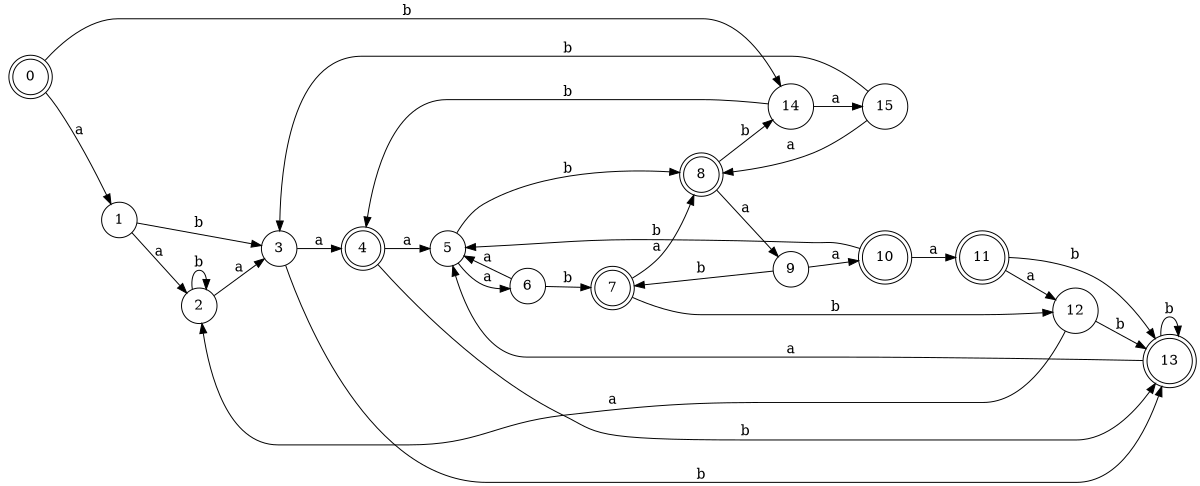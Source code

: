 digraph n13_6 {
__start0 [label="" shape="none"];

rankdir=LR;
size="8,5";

s0 [style="rounded,filled", color="black", fillcolor="white" shape="doublecircle", label="0"];
s1 [style="filled", color="black", fillcolor="white" shape="circle", label="1"];
s2 [style="filled", color="black", fillcolor="white" shape="circle", label="2"];
s3 [style="filled", color="black", fillcolor="white" shape="circle", label="3"];
s4 [style="rounded,filled", color="black", fillcolor="white" shape="doublecircle", label="4"];
s5 [style="filled", color="black", fillcolor="white" shape="circle", label="5"];
s6 [style="filled", color="black", fillcolor="white" shape="circle", label="6"];
s7 [style="rounded,filled", color="black", fillcolor="white" shape="doublecircle", label="7"];
s8 [style="rounded,filled", color="black", fillcolor="white" shape="doublecircle", label="8"];
s9 [style="filled", color="black", fillcolor="white" shape="circle", label="9"];
s10 [style="rounded,filled", color="black", fillcolor="white" shape="doublecircle", label="10"];
s11 [style="rounded,filled", color="black", fillcolor="white" shape="doublecircle", label="11"];
s12 [style="filled", color="black", fillcolor="white" shape="circle", label="12"];
s13 [style="rounded,filled", color="black", fillcolor="white" shape="doublecircle", label="13"];
s14 [style="filled", color="black", fillcolor="white" shape="circle", label="14"];
s15 [style="filled", color="black", fillcolor="white" shape="circle", label="15"];
s0 -> s1 [label="a"];
s0 -> s14 [label="b"];
s1 -> s2 [label="a"];
s1 -> s3 [label="b"];
s2 -> s3 [label="a"];
s2 -> s2 [label="b"];
s3 -> s4 [label="a"];
s3 -> s13 [label="b"];
s4 -> s5 [label="a"];
s4 -> s13 [label="b"];
s5 -> s6 [label="a"];
s5 -> s8 [label="b"];
s6 -> s5 [label="a"];
s6 -> s7 [label="b"];
s7 -> s8 [label="a"];
s7 -> s12 [label="b"];
s8 -> s9 [label="a"];
s8 -> s14 [label="b"];
s9 -> s10 [label="a"];
s9 -> s7 [label="b"];
s10 -> s11 [label="a"];
s10 -> s5 [label="b"];
s11 -> s12 [label="a"];
s11 -> s13 [label="b"];
s12 -> s2 [label="a"];
s12 -> s13 [label="b"];
s13 -> s5 [label="a"];
s13 -> s13 [label="b"];
s14 -> s15 [label="a"];
s14 -> s4 [label="b"];
s15 -> s8 [label="a"];
s15 -> s3 [label="b"];

}